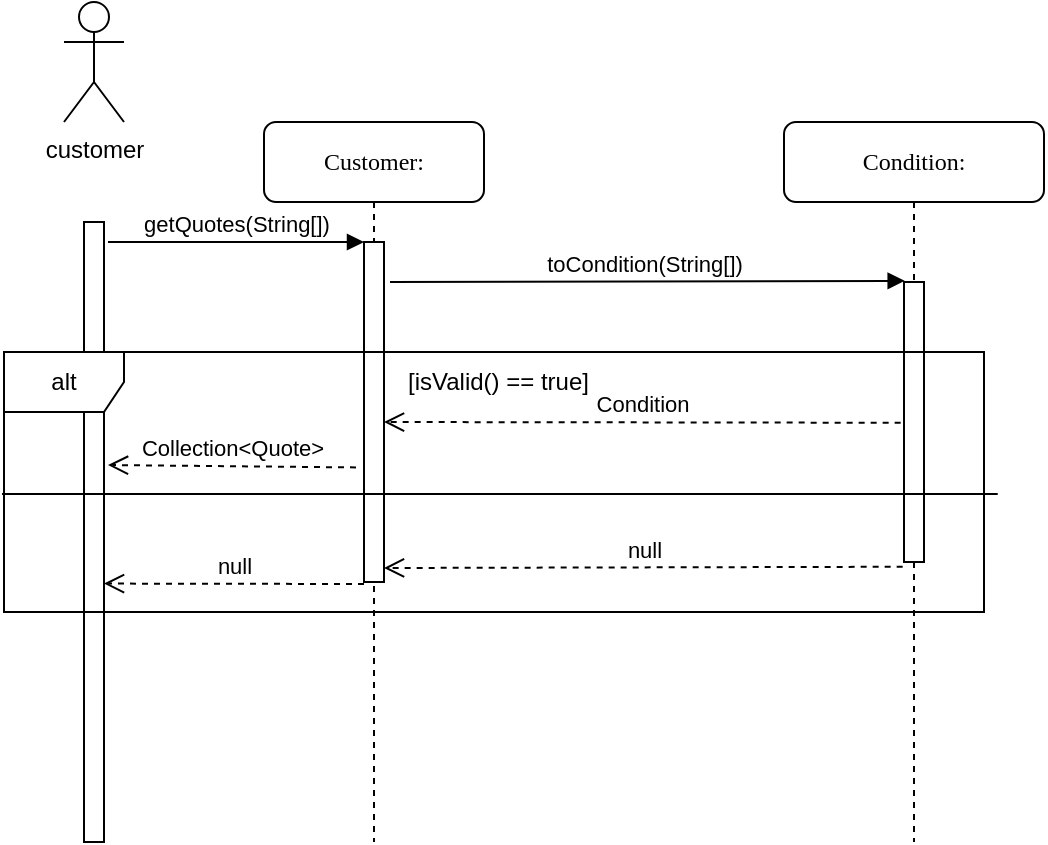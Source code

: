 <mxfile version="12.3.3" type="device" pages="3"><diagram name="Page-1" id="13e1069c-82ec-6db2-03f1-153e76fe0fe0"><mxGraphModel dx="782" dy="437" grid="1" gridSize="10" guides="1" tooltips="1" connect="1" arrows="1" fold="1" page="1" pageScale="1" pageWidth="1100" pageHeight="850" background="#ffffff" math="0" shadow="0"><root><mxCell id="0"/><mxCell id="1" parent="0"/><mxCell id="xDo8lJDpd7f9FiDBxCTc-1" value="Customer:" style="shape=umlLifeline;perimeter=lifelinePerimeter;whiteSpace=wrap;html=1;container=1;collapsible=0;recursiveResize=0;outlineConnect=0;rounded=1;shadow=0;comic=0;labelBackgroundColor=none;strokeColor=#000000;strokeWidth=1;fillColor=#FFFFFF;fontFamily=Verdana;fontSize=12;fontColor=#000000;align=center;" parent="1" vertex="1"><mxGeometry x="140" y="80" width="110" height="360" as="geometry"/></mxCell><mxCell id="xDo8lJDpd7f9FiDBxCTc-2" value="" style="html=1;points=[];perimeter=orthogonalPerimeter;rounded=0;shadow=0;comic=0;labelBackgroundColor=none;strokeColor=#000000;strokeWidth=1;fillColor=#FFFFFF;fontFamily=Verdana;fontSize=12;fontColor=#000000;align=center;" parent="xDo8lJDpd7f9FiDBxCTc-1" vertex="1"><mxGeometry x="50" y="60" width="10" height="170" as="geometry"/></mxCell><mxCell id="xDo8lJDpd7f9FiDBxCTc-3" value="customer" style="shape=umlActor;verticalLabelPosition=bottom;labelBackgroundColor=#ffffff;verticalAlign=top;html=1;outlineConnect=0;" parent="1" vertex="1"><mxGeometry x="40" y="20" width="30" height="60" as="geometry"/></mxCell><mxCell id="xDo8lJDpd7f9FiDBxCTc-4" value="" style="html=1;points=[];perimeter=orthogonalPerimeter;" parent="1" vertex="1"><mxGeometry x="50" y="130" width="10" height="310" as="geometry"/></mxCell><mxCell id="xDo8lJDpd7f9FiDBxCTc-5" value="toCondition(String[])" style="html=1;verticalAlign=bottom;endArrow=block;entryX=0.033;entryY=-0.004;entryDx=0;entryDy=0;entryPerimeter=0;" parent="1" target="xDo8lJDpd7f9FiDBxCTc-8" edge="1"><mxGeometry x="-0.014" width="80" relative="1" as="geometry"><mxPoint x="203" y="160" as="sourcePoint"/><mxPoint x="140" y="160" as="targetPoint"/><mxPoint as="offset"/></mxGeometry></mxCell><mxCell id="xDo8lJDpd7f9FiDBxCTc-6" value="getQuotes(String[])" style="html=1;verticalAlign=bottom;endArrow=block;entryX=0;entryY=0;entryDx=0;entryDy=0;entryPerimeter=0;" parent="1" target="xDo8lJDpd7f9FiDBxCTc-2" edge="1"><mxGeometry width="80" relative="1" as="geometry"><mxPoint x="62" y="140" as="sourcePoint"/><mxPoint x="170" y="146" as="targetPoint"/></mxGeometry></mxCell><mxCell id="xDo8lJDpd7f9FiDBxCTc-7" value="Condition:" style="shape=umlLifeline;perimeter=lifelinePerimeter;whiteSpace=wrap;html=1;container=1;collapsible=0;recursiveResize=0;outlineConnect=0;rounded=1;shadow=0;comic=0;labelBackgroundColor=none;strokeColor=#000000;strokeWidth=1;fillColor=#FFFFFF;fontFamily=Verdana;fontSize=12;fontColor=#000000;align=center;" parent="1" vertex="1"><mxGeometry x="400" y="80" width="130" height="360" as="geometry"/></mxCell><mxCell id="xDo8lJDpd7f9FiDBxCTc-8" value="" style="html=1;points=[];perimeter=orthogonalPerimeter;rounded=0;shadow=0;comic=0;labelBackgroundColor=none;strokeColor=#000000;strokeWidth=1;fillColor=#FFFFFF;fontFamily=Verdana;fontSize=12;fontColor=#000000;align=center;" parent="xDo8lJDpd7f9FiDBxCTc-7" vertex="1"><mxGeometry x="60" y="80" width="10" height="140" as="geometry"/></mxCell><mxCell id="xDo8lJDpd7f9FiDBxCTc-9" value="null" style="html=1;verticalAlign=bottom;endArrow=open;dashed=1;endSize=8;exitX=-0.067;exitY=1.017;exitDx=0;exitDy=0;exitPerimeter=0;" parent="1" source="xDo8lJDpd7f9FiDBxCTc-8" edge="1"><mxGeometry relative="1" as="geometry"><mxPoint x="600" y="260" as="sourcePoint"/><mxPoint x="200" y="303" as="targetPoint"/></mxGeometry></mxCell><mxCell id="xDo8lJDpd7f9FiDBxCTc-10" value="Collection&amp;lt;Quote&amp;gt;" style="html=1;verticalAlign=bottom;endArrow=open;dashed=1;endSize=8;exitX=-0.4;exitY=0.663;exitDx=0;exitDy=0;exitPerimeter=0;entryX=1.2;entryY=0.392;entryDx=0;entryDy=0;entryPerimeter=0;" parent="1" source="xDo8lJDpd7f9FiDBxCTc-2" target="xDo8lJDpd7f9FiDBxCTc-4" edge="1"><mxGeometry relative="1" as="geometry"><mxPoint x="260" y="220" as="sourcePoint"/><mxPoint x="65" y="340" as="targetPoint"/></mxGeometry></mxCell><mxCell id="xDo8lJDpd7f9FiDBxCTc-11" value="alt" style="shape=umlFrame;whiteSpace=wrap;html=1;" parent="1" vertex="1"><mxGeometry x="10" y="195" width="490" height="130" as="geometry"/></mxCell><mxCell id="xDo8lJDpd7f9FiDBxCTc-12" value="[isValid() == true]" style="text;html=1;resizable=0;points=[];autosize=1;align=left;verticalAlign=top;spacingTop=-4;" parent="1" vertex="1"><mxGeometry x="210" y="200" width="110" height="20" as="geometry"/></mxCell><mxCell id="xDo8lJDpd7f9FiDBxCTc-14" value="" style="endArrow=none;html=1;exitX=-0.002;exitY=0.546;exitDx=0;exitDy=0;exitPerimeter=0;entryX=1.014;entryY=0.546;entryDx=0;entryDy=0;entryPerimeter=0;" parent="1" source="xDo8lJDpd7f9FiDBxCTc-11" target="xDo8lJDpd7f9FiDBxCTc-11" edge="1"><mxGeometry width="50" height="50" relative="1" as="geometry"><mxPoint x="310" y="270" as="sourcePoint"/><mxPoint x="360" y="220" as="targetPoint"/></mxGeometry></mxCell><mxCell id="57_GaUOC6UdtTftJEjah-1" value="Condition" style="html=1;verticalAlign=bottom;endArrow=open;dashed=1;endSize=8;exitX=-0.067;exitY=1.017;exitDx=0;exitDy=0;exitPerimeter=0;" parent="1" edge="1"><mxGeometry relative="1" as="geometry"><mxPoint x="458.33" y="230.38" as="sourcePoint"/><mxPoint x="200" y="230" as="targetPoint"/></mxGeometry></mxCell><mxCell id="daImSbriEkeegoAe8eod-2" value="null" style="html=1;verticalAlign=bottom;endArrow=open;dashed=1;endSize=8;entryX=1.2;entryY=0.559;entryDx=0;entryDy=0;entryPerimeter=0;" edge="1" parent="1"><mxGeometry relative="1" as="geometry"><mxPoint x="190" y="311" as="sourcePoint"/><mxPoint x="60" y="310.79" as="targetPoint"/></mxGeometry></mxCell></root></mxGraphModel></diagram><diagram id="Umd8gp32eJ31KJhmAJoX" name="Page-2"><mxGraphModel dx="1049" dy="572" grid="1" gridSize="10" guides="1" tooltips="1" connect="1" arrows="1" fold="1" page="1" pageScale="1" pageWidth="827" pageHeight="1169" math="0" shadow="0"><root><mxCell id="yTZAu1W29XXAWNeBkurf-0"/><mxCell id="yTZAu1W29XXAWNeBkurf-1" parent="yTZAu1W29XXAWNeBkurf-0"/><mxCell id="yTZAu1W29XXAWNeBkurf-2" value="customer" style="shape=umlActor;verticalLabelPosition=bottom;labelBackgroundColor=#ffffff;verticalAlign=top;html=1;" parent="yTZAu1W29XXAWNeBkurf-1" vertex="1"><mxGeometry x="40" y="157.5" width="30" height="60" as="geometry"/></mxCell><mxCell id="YnaMXe4O487GlzYgH68Y-1" value="Booking:" style="html=1;" parent="yTZAu1W29XXAWNeBkurf-1" vertex="1"><mxGeometry x="483" y="157.5" width="140" height="65" as="geometry"/></mxCell><mxCell id="YnaMXe4O487GlzYgH68Y-2" value="DeliveryService:" style="html=1;" parent="yTZAu1W29XXAWNeBkurf-1" vertex="1"><mxGeometry x="323" y="330" width="140" height="60" as="geometry"/></mxCell><mxCell id="YnaMXe4O487GlzYgH68Y-5" value="provider" style="shape=umlActor;verticalLabelPosition=bottom;labelBackgroundColor=#ffffff;verticalAlign=top;html=1;outlineConnect=0;" parent="yTZAu1W29XXAWNeBkurf-1" vertex="1"><mxGeometry x="770" y="160" width="30" height="60" as="geometry"/></mxCell><mxCell id="N6N3lyknSlCr8rbyIp99-1" value="Customer:" style="html=1;" vertex="1" parent="yTZAu1W29XXAWNeBkurf-1"><mxGeometry x="203" y="160" width="140" height="65" as="geometry"/></mxCell><mxCell id="N6N3lyknSlCr8rbyIp99-3" value="" style="endArrow=none;html=1;exitX=1;exitY=0.25;exitDx=0;exitDy=0;entryX=0;entryY=0.25;entryDx=0;entryDy=0;" edge="1" parent="yTZAu1W29XXAWNeBkurf-1" source="N6N3lyknSlCr8rbyIp99-1" target="YnaMXe4O487GlzYgH68Y-1"><mxGeometry width="50" height="50" relative="1" as="geometry"><mxPoint x="130" y="280" as="sourcePoint"/><mxPoint x="180" y="230" as="targetPoint"/></mxGeometry></mxCell><mxCell id="N6N3lyknSlCr8rbyIp99-4" value="" style="endArrow=none;html=1;exitX=1;exitY=0.75;exitDx=0;exitDy=0;entryX=0;entryY=0.75;entryDx=0;entryDy=0;" edge="1" parent="yTZAu1W29XXAWNeBkurf-1" source="N6N3lyknSlCr8rbyIp99-1" target="YnaMXe4O487GlzYgH68Y-1"><mxGeometry width="50" height="50" relative="1" as="geometry"><mxPoint x="380" y="270" as="sourcePoint"/><mxPoint x="430" y="220" as="targetPoint"/></mxGeometry></mxCell><mxCell id="N6N3lyknSlCr8rbyIp99-7" value="" style="endArrow=classic;html=1;" edge="1" parent="yTZAu1W29XXAWNeBkurf-1"><mxGeometry width="50" height="50" relative="1" as="geometry"><mxPoint x="460" y="220" as="sourcePoint"/><mxPoint x="360" y="220" as="targetPoint"/></mxGeometry></mxCell><mxCell id="N6N3lyknSlCr8rbyIp99-8" value="3.1.notifyCustomer()" style="text;html=1;strokeColor=none;fillColor=none;align=center;verticalAlign=middle;whiteSpace=wrap;rounded=0;" vertex="1" parent="yTZAu1W29XXAWNeBkurf-1"><mxGeometry x="380" y="230" width="40" height="20" as="geometry"/></mxCell><mxCell id="N6N3lyknSlCr8rbyIp99-9" value="" style="endArrow=classic;html=1;" edge="1" parent="yTZAu1W29XXAWNeBkurf-1"><mxGeometry width="50" height="50" relative="1" as="geometry"><mxPoint x="640" y="220" as="sourcePoint"/><mxPoint x="730" y="230" as="targetPoint"/></mxGeometry></mxCell><mxCell id="N6N3lyknSlCr8rbyIp99-10" value="" style="endArrow=none;html=1;exitX=1;exitY=0.75;exitDx=0;exitDy=0;entryX=0;entryY=1;entryDx=0;entryDy=0;entryPerimeter=0;" edge="1" parent="yTZAu1W29XXAWNeBkurf-1" source="YnaMXe4O487GlzYgH68Y-1" target="YnaMXe4O487GlzYgH68Y-5"><mxGeometry width="50" height="50" relative="1" as="geometry"><mxPoint x="670" y="180" as="sourcePoint"/><mxPoint x="720" y="130" as="targetPoint"/></mxGeometry></mxCell><mxCell id="N6N3lyknSlCr8rbyIp99-11" value="3.2.notifyProvider()" style="text;html=1;strokeColor=none;fillColor=none;align=center;verticalAlign=middle;whiteSpace=wrap;rounded=0;" vertex="1" parent="yTZAu1W29XXAWNeBkurf-1"><mxGeometry x="670" y="230" width="40" height="20" as="geometry"/></mxCell><mxCell id="N6N3lyknSlCr8rbyIp99-13" value="" style="endArrow=classic;html=1;" edge="1" parent="yTZAu1W29XXAWNeBkurf-1"><mxGeometry width="50" height="50" relative="1" as="geometry"><mxPoint x="360" y="160" as="sourcePoint"/><mxPoint x="470" y="160" as="targetPoint"/></mxGeometry></mxCell><mxCell id="N6N3lyknSlCr8rbyIp99-14" value="2.printOrder()" style="text;html=1;strokeColor=none;fillColor=none;align=center;verticalAlign=middle;whiteSpace=wrap;rounded=0;" vertex="1" parent="yTZAu1W29XXAWNeBkurf-1"><mxGeometry x="393" y="137.5" width="40" height="20" as="geometry"/></mxCell><mxCell id="N6N3lyknSlCr8rbyIp99-15" value="" style="endArrow=none;html=1;exitX=0.25;exitY=1;exitDx=0;exitDy=0;entryX=1;entryY=0.25;entryDx=0;entryDy=0;" edge="1" parent="yTZAu1W29XXAWNeBkurf-1" source="YnaMXe4O487GlzYgH68Y-1" target="YnaMXe4O487GlzYgH68Y-2"><mxGeometry width="50" height="50" relative="1" as="geometry"><mxPoint x="520" y="120" as="sourcePoint"/><mxPoint x="570" y="70" as="targetPoint"/></mxGeometry></mxCell><mxCell id="N6N3lyknSlCr8rbyIp99-16" value="" style="endArrow=classic;html=1;" edge="1" parent="yTZAu1W29XXAWNeBkurf-1"><mxGeometry width="50" height="50" relative="1" as="geometry"><mxPoint x="520" y="240" as="sourcePoint"/><mxPoint x="480" y="340" as="targetPoint"/></mxGeometry></mxCell><mxCell id="N6N3lyknSlCr8rbyIp99-17" value="4.1.scheduleDelivery(Deliverable, Location, Location, LocalDate)" style="text;html=1;strokeColor=none;fillColor=none;align=center;verticalAlign=middle;whiteSpace=wrap;rounded=0;" vertex="1" parent="yTZAu1W29XXAWNeBkurf-1"><mxGeometry x="373" y="290" width="40" height="20" as="geometry"/></mxCell><mxCell id="s91wvsLHyAYl7gNklVJB-0" value="" style="endArrow=none;html=1;exitX=1;exitY=0.333;exitDx=0;exitDy=0;exitPerimeter=0;entryX=0;entryY=0.25;entryDx=0;entryDy=0;" edge="1" parent="yTZAu1W29XXAWNeBkurf-1" source="yTZAu1W29XXAWNeBkurf-2" target="N6N3lyknSlCr8rbyIp99-1"><mxGeometry width="50" height="50" relative="1" as="geometry"><mxPoint x="120" y="170" as="sourcePoint"/><mxPoint x="170" y="120" as="targetPoint"/></mxGeometry></mxCell><mxCell id="s91wvsLHyAYl7gNklVJB-1" value="" style="endArrow=classic;html=1;" edge="1" parent="yTZAu1W29XXAWNeBkurf-1"><mxGeometry width="50" height="50" relative="1" as="geometry"><mxPoint x="80" y="170" as="sourcePoint"/><mxPoint x="190" y="170" as="targetPoint"/></mxGeometry></mxCell><mxCell id="s91wvsLHyAYl7gNklVJB-2" value="1.bookQuote(Quote)" style="text;html=1;strokeColor=none;fillColor=none;align=center;verticalAlign=middle;whiteSpace=wrap;rounded=0;" vertex="1" parent="yTZAu1W29XXAWNeBkurf-1"><mxGeometry x="110" y="140" width="40" height="20" as="geometry"/></mxCell><mxCell id="s91wvsLHyAYl7gNklVJB-4" value="Bike:" style="html=1;" vertex="1" parent="yTZAu1W29XXAWNeBkurf-1"><mxGeometry x="620" y="330" width="140" height="60" as="geometry"/></mxCell><mxCell id="s91wvsLHyAYl7gNklVJB-5" value="" style="endArrow=none;html=1;exitX=0;exitY=0.75;exitDx=0;exitDy=0;entryX=1;entryY=0.75;entryDx=0;entryDy=0;" edge="1" parent="yTZAu1W29XXAWNeBkurf-1" source="s91wvsLHyAYl7gNklVJB-4" target="YnaMXe4O487GlzYgH68Y-2"><mxGeometry width="50" height="50" relative="1" as="geometry"><mxPoint x="540" y="310" as="sourcePoint"/><mxPoint x="500" y="400" as="targetPoint"/></mxGeometry></mxCell><mxCell id="s91wvsLHyAYl7gNklVJB-6" value="" style="endArrow=classic;html=1;" edge="1" parent="yTZAu1W29XXAWNeBkurf-1"><mxGeometry width="50" height="50" relative="1" as="geometry"><mxPoint x="480" y="390" as="sourcePoint"/><mxPoint x="600" y="390" as="targetPoint"/></mxGeometry></mxCell><mxCell id="s91wvsLHyAYl7gNklVJB-7" value="5.onDropoff()" style="text;html=1;strokeColor=none;fillColor=none;align=center;verticalAlign=middle;whiteSpace=wrap;rounded=0;" vertex="1" parent="yTZAu1W29XXAWNeBkurf-1"><mxGeometry x="500" y="400" width="40" height="20" as="geometry"/></mxCell><mxCell id="s91wvsLHyAYl7gNklVJB-8" value="" style="endArrow=none;html=1;exitX=0.25;exitY=0;exitDx=0;exitDy=0;entryX=0.75;entryY=1;entryDx=0;entryDy=0;" edge="1" parent="yTZAu1W29XXAWNeBkurf-1" source="s91wvsLHyAYl7gNklVJB-4" target="YnaMXe4O487GlzYgH68Y-1"><mxGeometry width="50" height="50" relative="1" as="geometry"><mxPoint x="550" y="300" as="sourcePoint"/><mxPoint x="600" y="250" as="targetPoint"/></mxGeometry></mxCell><mxCell id="s91wvsLHyAYl7gNklVJB-9" value="" style="endArrow=classic;html=1;" edge="1" parent="yTZAu1W29XXAWNeBkurf-1"><mxGeometry width="50" height="50" relative="1" as="geometry"><mxPoint x="580" y="230" as="sourcePoint"/><mxPoint x="640" y="320" as="targetPoint"/></mxGeometry></mxCell><mxCell id="s91wvsLHyAYl7gNklVJB-12" value="4.2.onDropoff()" style="text;html=1;strokeColor=none;fillColor=none;align=center;verticalAlign=middle;whiteSpace=wrap;rounded=0;" vertex="1" parent="yTZAu1W29XXAWNeBkurf-1"><mxGeometry x="660" y="280" width="40" height="20" as="geometry"/></mxCell></root></mxGraphModel></diagram><diagram id="lj2f_su56BQ6Mlhae7jC" name="Page-3"><mxGraphModel dx="1049" dy="572" grid="1" gridSize="10" guides="1" tooltips="1" connect="1" arrows="1" fold="1" page="1" pageScale="1" pageWidth="827" pageHeight="1169" math="0" shadow="0"><root><mxCell id="EoG1kr6-wxlYVNPkRzxC-0"/><mxCell id="EoG1kr6-wxlYVNPkRzxC-1" parent="EoG1kr6-wxlYVNPkRzxC-0"/><mxCell id="EoG1kr6-wxlYVNPkRzxC-2" value="BikeProvider" style="shape=umlActor;verticalLabelPosition=bottom;labelBackgroundColor=#ffffff;verticalAlign=top;html=1;" parent="EoG1kr6-wxlYVNPkRzxC-1" vertex="1"><mxGeometry x="40" y="80" width="30" height="60" as="geometry"/></mxCell><mxCell id="EoG1kr6-wxlYVNPkRzxC-3" value="BikeProvider:" style="html=1;" parent="EoG1kr6-wxlYVNPkRzxC-1" vertex="1"><mxGeometry x="268" y="80" width="145" height="80" as="geometry"/></mxCell><mxCell id="EoG1kr6-wxlYVNPkRzxC-4" value="DeliveryService:" style="html=1;" parent="EoG1kr6-wxlYVNPkRzxC-1" vertex="1"><mxGeometry x="600" y="80" width="150" height="80" as="geometry"/></mxCell><mxCell id="ACwGWzEghXXS8AOLDZ4g-0" value="Bike:" style="html=1;" parent="EoG1kr6-wxlYVNPkRzxC-1" vertex="1"><mxGeometry x="268" y="260" width="152" height="70" as="geometry"/></mxCell><mxCell id="T_SMkUJhmGVMxjzhBcUt-2" value="" style="endArrow=none;html=1;exitX=1;exitY=0.333;exitDx=0;exitDy=0;exitPerimeter=0;entryX=0;entryY=0.25;entryDx=0;entryDy=0;" edge="1" parent="EoG1kr6-wxlYVNPkRzxC-1" source="EoG1kr6-wxlYVNPkRzxC-2" target="EoG1kr6-wxlYVNPkRzxC-3"><mxGeometry width="50" height="50" relative="1" as="geometry"><mxPoint x="120" y="230" as="sourcePoint"/><mxPoint x="170" y="180" as="targetPoint"/></mxGeometry></mxCell><mxCell id="T_SMkUJhmGVMxjzhBcUt-3" value="" style="endArrow=classic;html=1;" edge="1" parent="EoG1kr6-wxlYVNPkRzxC-1"><mxGeometry width="50" height="50" relative="1" as="geometry"><mxPoint x="80" y="90" as="sourcePoint"/><mxPoint x="240" y="90" as="targetPoint"/></mxGeometry></mxCell><mxCell id="T_SMkUJhmGVMxjzhBcUt-4" value="1.returnBikePartner(integer, LocalDate)" style="text;html=1;strokeColor=none;fillColor=none;align=center;verticalAlign=middle;whiteSpace=wrap;rounded=0;" vertex="1" parent="EoG1kr6-wxlYVNPkRzxC-1"><mxGeometry x="140" y="60" width="40" height="20" as="geometry"/></mxCell><mxCell id="T_SMkUJhmGVMxjzhBcUt-5" value="" style="endArrow=none;html=1;exitX=1;exitY=0.75;exitDx=0;exitDy=0;entryX=0;entryY=0.75;entryDx=0;entryDy=0;" edge="1" parent="EoG1kr6-wxlYVNPkRzxC-1" source="EoG1kr6-wxlYVNPkRzxC-3" target="EoG1kr6-wxlYVNPkRzxC-4"><mxGeometry width="50" height="50" relative="1" as="geometry"><mxPoint x="440" y="130" as="sourcePoint"/><mxPoint x="490" y="80" as="targetPoint"/></mxGeometry></mxCell><mxCell id="T_SMkUJhmGVMxjzhBcUt-6" value="" style="endArrow=classic;html=1;" edge="1" parent="EoG1kr6-wxlYVNPkRzxC-1"><mxGeometry width="50" height="50" relative="1" as="geometry"><mxPoint x="430" y="130" as="sourcePoint"/><mxPoint x="590" y="130" as="targetPoint"/></mxGeometry></mxCell><mxCell id="T_SMkUJhmGVMxjzhBcUt-7" value="2.1scheduleDelivery(Deliverable, Location, Location, LocalDate)" style="text;html=1;strokeColor=none;fillColor=none;align=center;verticalAlign=middle;whiteSpace=wrap;rounded=0;" vertex="1" parent="EoG1kr6-wxlYVNPkRzxC-1"><mxGeometry x="486.5" y="100" width="40" height="20" as="geometry"/></mxCell><mxCell id="T_SMkUJhmGVMxjzhBcUt-8" value="" style="endArrow=none;html=1;exitX=0.25;exitY=1;exitDx=0;exitDy=0;entryX=0.25;entryY=0;entryDx=0;entryDy=0;" edge="1" parent="EoG1kr6-wxlYVNPkRzxC-1" source="EoG1kr6-wxlYVNPkRzxC-3" target="ACwGWzEghXXS8AOLDZ4g-0"><mxGeometry width="50" height="50" relative="1" as="geometry"><mxPoint x="120" y="220" as="sourcePoint"/><mxPoint x="280" y="240" as="targetPoint"/></mxGeometry></mxCell><mxCell id="T_SMkUJhmGVMxjzhBcUt-9" value="" style="endArrow=classic;html=1;" edge="1" parent="EoG1kr6-wxlYVNPkRzxC-1"><mxGeometry width="50" height="50" relative="1" as="geometry"><mxPoint x="290" y="170" as="sourcePoint"/><mxPoint x="290" y="250" as="targetPoint"/></mxGeometry></mxCell><mxCell id="T_SMkUJhmGVMxjzhBcUt-10" value="2.2.onPickup()" style="text;html=1;strokeColor=none;fillColor=none;align=center;verticalAlign=middle;whiteSpace=wrap;rounded=0;" vertex="1" parent="EoG1kr6-wxlYVNPkRzxC-1"><mxGeometry x="221" y="190" width="40" height="20" as="geometry"/></mxCell><mxCell id="T_SMkUJhmGVMxjzhBcUt-11" value="" style="endArrow=none;html=1;exitX=1;exitY=0.25;exitDx=0;exitDy=0;entryX=0.25;entryY=1;entryDx=0;entryDy=0;" edge="1" parent="EoG1kr6-wxlYVNPkRzxC-1" source="ACwGWzEghXXS8AOLDZ4g-0" target="EoG1kr6-wxlYVNPkRzxC-4"><mxGeometry width="50" height="50" relative="1" as="geometry"><mxPoint x="550" y="240" as="sourcePoint"/><mxPoint x="600" y="190" as="targetPoint"/></mxGeometry></mxCell><mxCell id="T_SMkUJhmGVMxjzhBcUt-12" value="" style="endArrow=classic;html=1;" edge="1" parent="EoG1kr6-wxlYVNPkRzxC-1"><mxGeometry width="50" height="50" relative="1" as="geometry"><mxPoint x="640" y="180" as="sourcePoint"/><mxPoint x="450" y="280" as="targetPoint"/></mxGeometry></mxCell><mxCell id="T_SMkUJhmGVMxjzhBcUt-13" value="3.onPickup()" style="text;html=1;strokeColor=none;fillColor=none;align=center;verticalAlign=middle;whiteSpace=wrap;rounded=0;" vertex="1" parent="EoG1kr6-wxlYVNPkRzxC-1"><mxGeometry x="590" y="210" width="40" height="20" as="geometry"/></mxCell></root></mxGraphModel></diagram></mxfile>